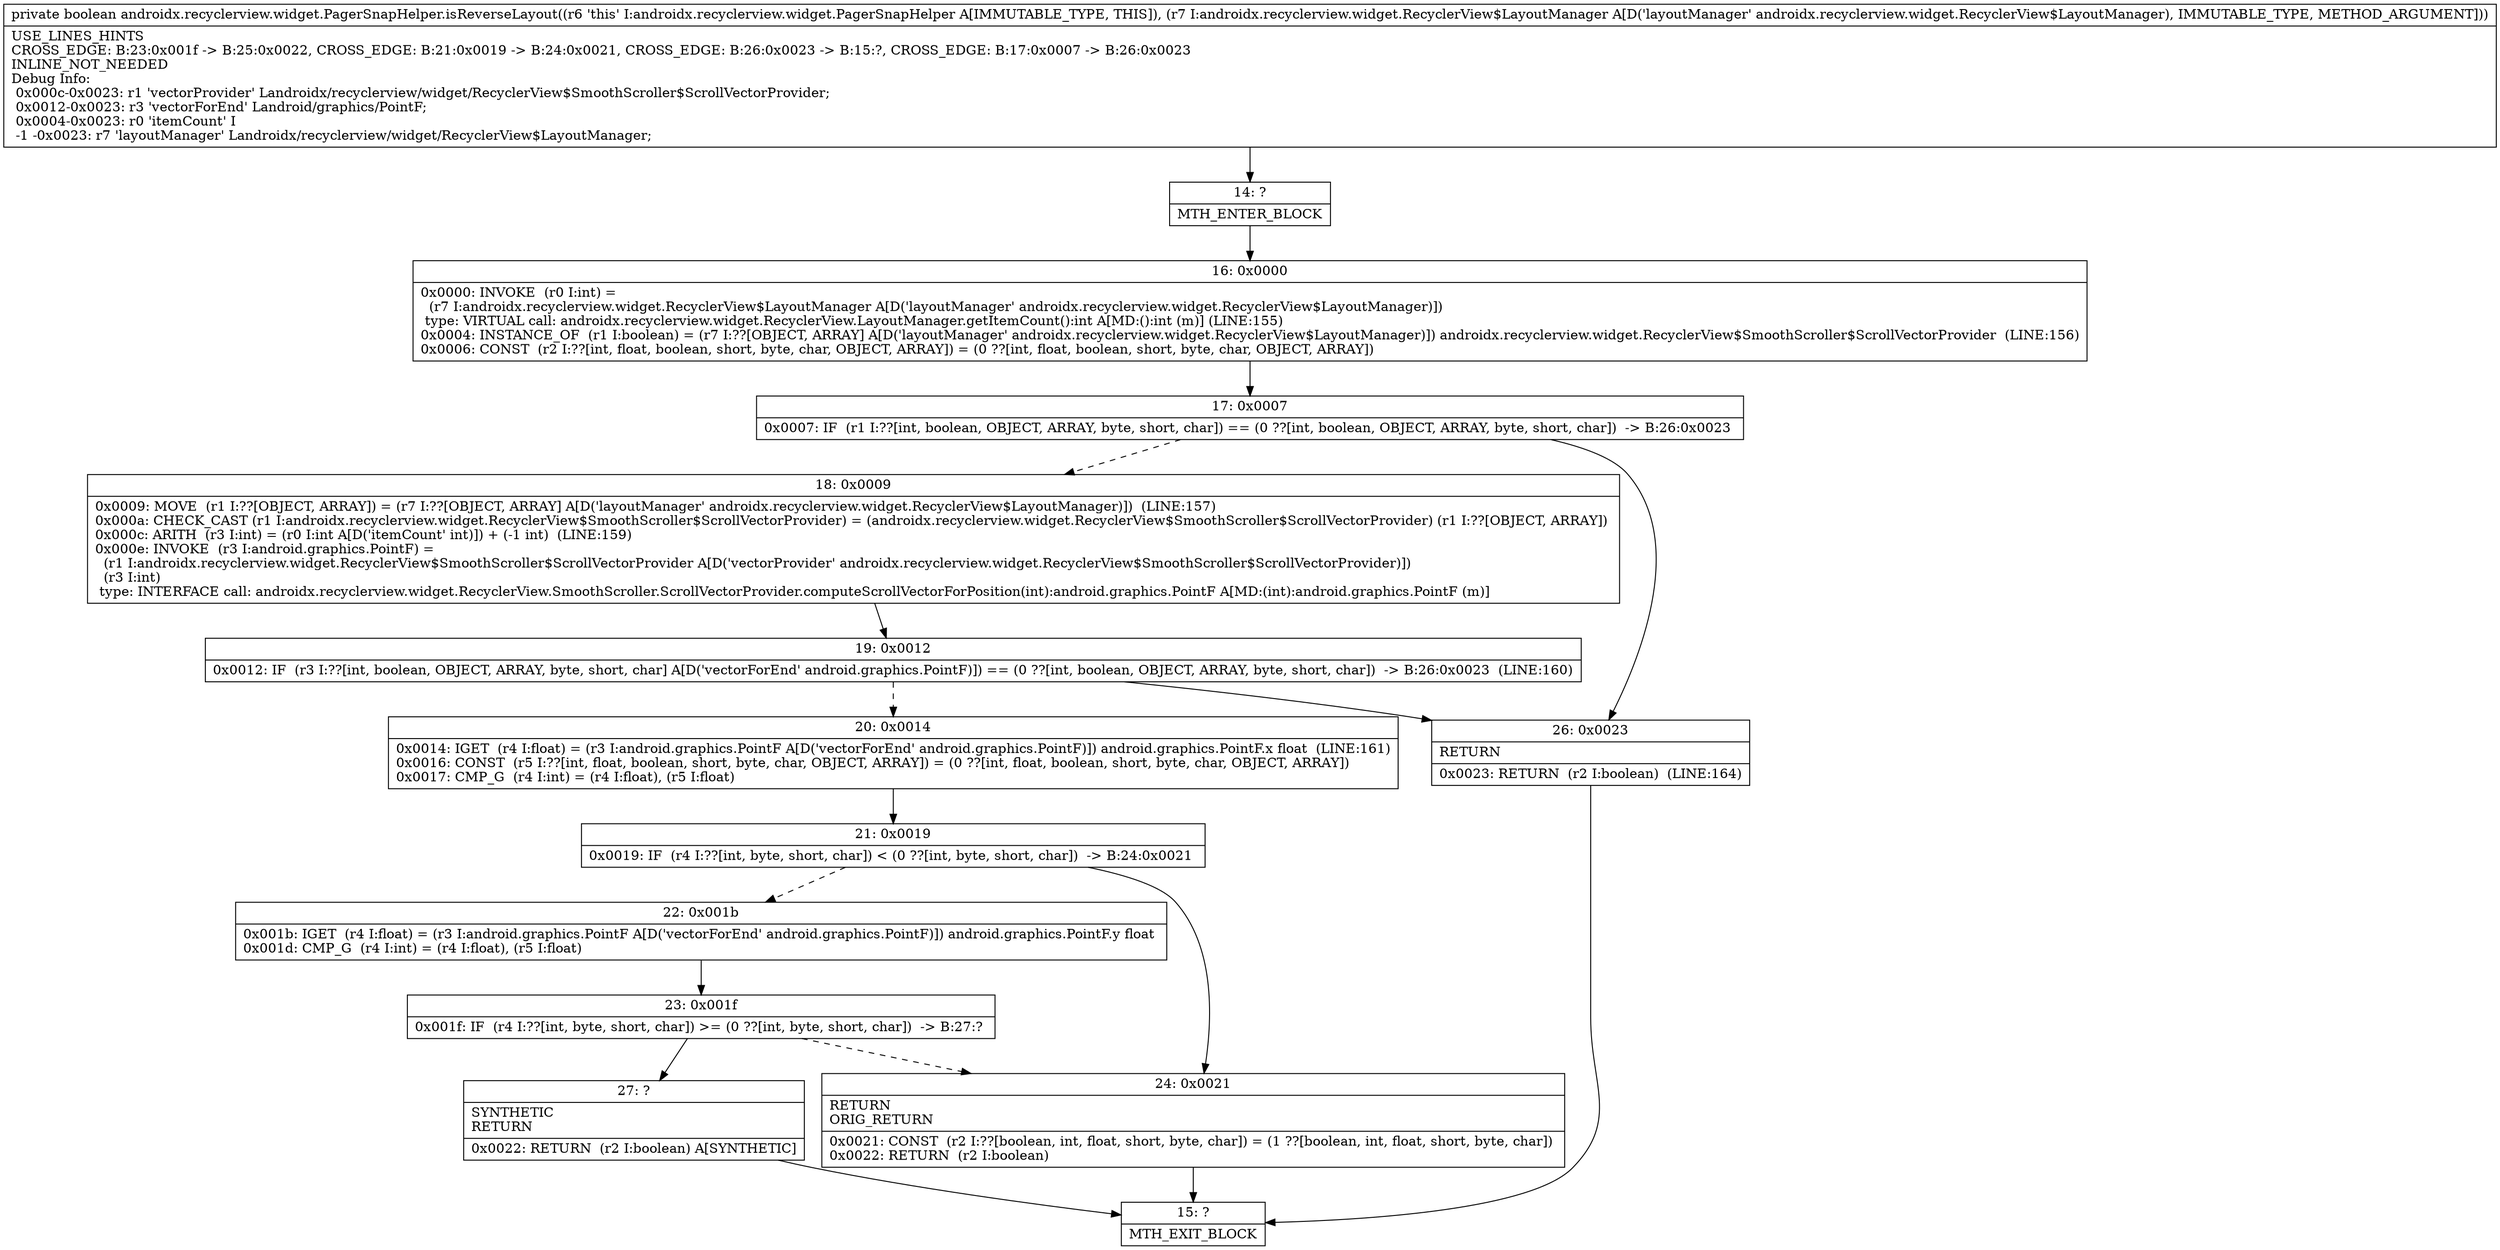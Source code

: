 digraph "CFG forandroidx.recyclerview.widget.PagerSnapHelper.isReverseLayout(Landroidx\/recyclerview\/widget\/RecyclerView$LayoutManager;)Z" {
Node_14 [shape=record,label="{14\:\ ?|MTH_ENTER_BLOCK\l}"];
Node_16 [shape=record,label="{16\:\ 0x0000|0x0000: INVOKE  (r0 I:int) = \l  (r7 I:androidx.recyclerview.widget.RecyclerView$LayoutManager A[D('layoutManager' androidx.recyclerview.widget.RecyclerView$LayoutManager)])\l type: VIRTUAL call: androidx.recyclerview.widget.RecyclerView.LayoutManager.getItemCount():int A[MD:():int (m)] (LINE:155)\l0x0004: INSTANCE_OF  (r1 I:boolean) = (r7 I:??[OBJECT, ARRAY] A[D('layoutManager' androidx.recyclerview.widget.RecyclerView$LayoutManager)]) androidx.recyclerview.widget.RecyclerView$SmoothScroller$ScrollVectorProvider  (LINE:156)\l0x0006: CONST  (r2 I:??[int, float, boolean, short, byte, char, OBJECT, ARRAY]) = (0 ??[int, float, boolean, short, byte, char, OBJECT, ARRAY]) \l}"];
Node_17 [shape=record,label="{17\:\ 0x0007|0x0007: IF  (r1 I:??[int, boolean, OBJECT, ARRAY, byte, short, char]) == (0 ??[int, boolean, OBJECT, ARRAY, byte, short, char])  \-\> B:26:0x0023 \l}"];
Node_18 [shape=record,label="{18\:\ 0x0009|0x0009: MOVE  (r1 I:??[OBJECT, ARRAY]) = (r7 I:??[OBJECT, ARRAY] A[D('layoutManager' androidx.recyclerview.widget.RecyclerView$LayoutManager)])  (LINE:157)\l0x000a: CHECK_CAST (r1 I:androidx.recyclerview.widget.RecyclerView$SmoothScroller$ScrollVectorProvider) = (androidx.recyclerview.widget.RecyclerView$SmoothScroller$ScrollVectorProvider) (r1 I:??[OBJECT, ARRAY]) \l0x000c: ARITH  (r3 I:int) = (r0 I:int A[D('itemCount' int)]) + (\-1 int)  (LINE:159)\l0x000e: INVOKE  (r3 I:android.graphics.PointF) = \l  (r1 I:androidx.recyclerview.widget.RecyclerView$SmoothScroller$ScrollVectorProvider A[D('vectorProvider' androidx.recyclerview.widget.RecyclerView$SmoothScroller$ScrollVectorProvider)])\l  (r3 I:int)\l type: INTERFACE call: androidx.recyclerview.widget.RecyclerView.SmoothScroller.ScrollVectorProvider.computeScrollVectorForPosition(int):android.graphics.PointF A[MD:(int):android.graphics.PointF (m)]\l}"];
Node_19 [shape=record,label="{19\:\ 0x0012|0x0012: IF  (r3 I:??[int, boolean, OBJECT, ARRAY, byte, short, char] A[D('vectorForEnd' android.graphics.PointF)]) == (0 ??[int, boolean, OBJECT, ARRAY, byte, short, char])  \-\> B:26:0x0023  (LINE:160)\l}"];
Node_20 [shape=record,label="{20\:\ 0x0014|0x0014: IGET  (r4 I:float) = (r3 I:android.graphics.PointF A[D('vectorForEnd' android.graphics.PointF)]) android.graphics.PointF.x float  (LINE:161)\l0x0016: CONST  (r5 I:??[int, float, boolean, short, byte, char, OBJECT, ARRAY]) = (0 ??[int, float, boolean, short, byte, char, OBJECT, ARRAY]) \l0x0017: CMP_G  (r4 I:int) = (r4 I:float), (r5 I:float) \l}"];
Node_21 [shape=record,label="{21\:\ 0x0019|0x0019: IF  (r4 I:??[int, byte, short, char]) \< (0 ??[int, byte, short, char])  \-\> B:24:0x0021 \l}"];
Node_22 [shape=record,label="{22\:\ 0x001b|0x001b: IGET  (r4 I:float) = (r3 I:android.graphics.PointF A[D('vectorForEnd' android.graphics.PointF)]) android.graphics.PointF.y float \l0x001d: CMP_G  (r4 I:int) = (r4 I:float), (r5 I:float) \l}"];
Node_23 [shape=record,label="{23\:\ 0x001f|0x001f: IF  (r4 I:??[int, byte, short, char]) \>= (0 ??[int, byte, short, char])  \-\> B:27:? \l}"];
Node_27 [shape=record,label="{27\:\ ?|SYNTHETIC\lRETURN\l|0x0022: RETURN  (r2 I:boolean) A[SYNTHETIC]\l}"];
Node_15 [shape=record,label="{15\:\ ?|MTH_EXIT_BLOCK\l}"];
Node_24 [shape=record,label="{24\:\ 0x0021|RETURN\lORIG_RETURN\l|0x0021: CONST  (r2 I:??[boolean, int, float, short, byte, char]) = (1 ??[boolean, int, float, short, byte, char]) \l0x0022: RETURN  (r2 I:boolean) \l}"];
Node_26 [shape=record,label="{26\:\ 0x0023|RETURN\l|0x0023: RETURN  (r2 I:boolean)  (LINE:164)\l}"];
MethodNode[shape=record,label="{private boolean androidx.recyclerview.widget.PagerSnapHelper.isReverseLayout((r6 'this' I:androidx.recyclerview.widget.PagerSnapHelper A[IMMUTABLE_TYPE, THIS]), (r7 I:androidx.recyclerview.widget.RecyclerView$LayoutManager A[D('layoutManager' androidx.recyclerview.widget.RecyclerView$LayoutManager), IMMUTABLE_TYPE, METHOD_ARGUMENT]))  | USE_LINES_HINTS\lCROSS_EDGE: B:23:0x001f \-\> B:25:0x0022, CROSS_EDGE: B:21:0x0019 \-\> B:24:0x0021, CROSS_EDGE: B:26:0x0023 \-\> B:15:?, CROSS_EDGE: B:17:0x0007 \-\> B:26:0x0023\lINLINE_NOT_NEEDED\lDebug Info:\l  0x000c\-0x0023: r1 'vectorProvider' Landroidx\/recyclerview\/widget\/RecyclerView$SmoothScroller$ScrollVectorProvider;\l  0x0012\-0x0023: r3 'vectorForEnd' Landroid\/graphics\/PointF;\l  0x0004\-0x0023: r0 'itemCount' I\l  \-1 \-0x0023: r7 'layoutManager' Landroidx\/recyclerview\/widget\/RecyclerView$LayoutManager;\l}"];
MethodNode -> Node_14;Node_14 -> Node_16;
Node_16 -> Node_17;
Node_17 -> Node_18[style=dashed];
Node_17 -> Node_26;
Node_18 -> Node_19;
Node_19 -> Node_20[style=dashed];
Node_19 -> Node_26;
Node_20 -> Node_21;
Node_21 -> Node_22[style=dashed];
Node_21 -> Node_24;
Node_22 -> Node_23;
Node_23 -> Node_24[style=dashed];
Node_23 -> Node_27;
Node_27 -> Node_15;
Node_24 -> Node_15;
Node_26 -> Node_15;
}

